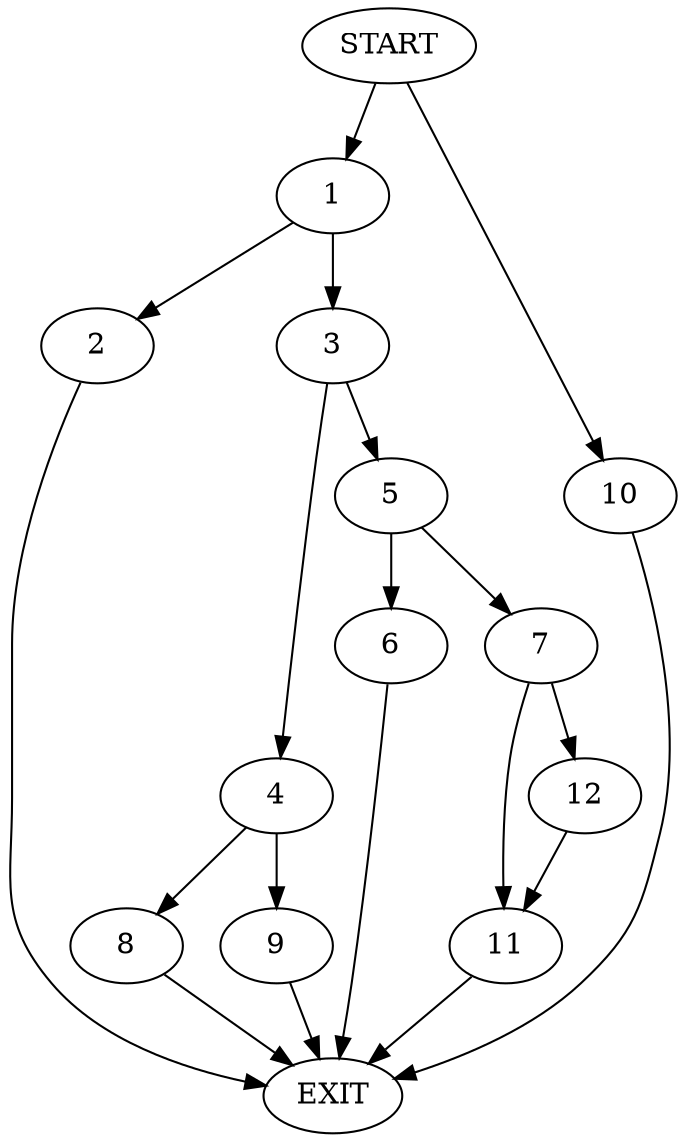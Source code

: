 digraph {
0 [label="START"]
13 [label="EXIT"]
0 -> 1
1 -> 2
1 -> 3
2 -> 13
3 -> 4
3 -> 5
5 -> 6
5 -> 7
4 -> 8
4 -> 9
9 -> 13
8 -> 13
0 -> 10
10 -> 13
6 -> 13
7 -> 11
7 -> 12
11 -> 13
12 -> 11
}
